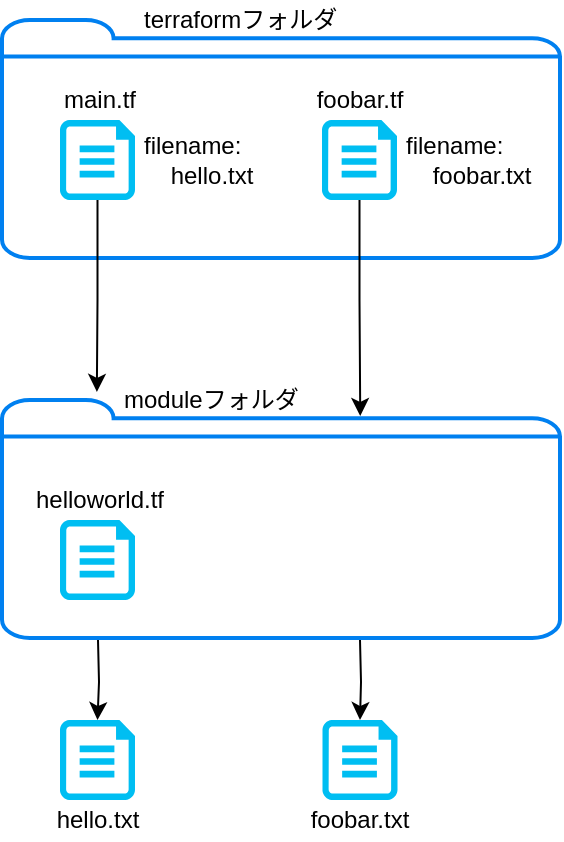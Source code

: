 <mxfile version="15.8.7" type="device"><diagram id="3D4tP5kEKPX2tuFjGtYT" name="ページ1"><mxGraphModel dx="940" dy="825" grid="1" gridSize="10" guides="1" tooltips="1" connect="1" arrows="1" fold="1" page="1" pageScale="1" pageWidth="827" pageHeight="1169" math="0" shadow="0"><root><mxCell id="0"/><mxCell id="1" parent="0"/><mxCell id="79kxr_UNm4FS_xI4omEG-7" value="" style="html=1;verticalLabelPosition=bottom;align=center;labelBackgroundColor=#ffffff;verticalAlign=top;strokeWidth=2;strokeColor=#0080F0;shadow=0;dashed=0;shape=mxgraph.ios7.icons.folder;" parent="1" vertex="1"><mxGeometry x="1" y="10" width="279" height="119" as="geometry"/></mxCell><mxCell id="79kxr_UNm4FS_xI4omEG-13" style="edgeStyle=orthogonalEdgeStyle;rounded=0;orthogonalLoop=1;jettySize=auto;html=1;entryX=0.17;entryY=-0.034;entryDx=0;entryDy=0;entryPerimeter=0;" parent="1" source="79kxr_UNm4FS_xI4omEG-6" target="79kxr_UNm4FS_xI4omEG-10" edge="1"><mxGeometry relative="1" as="geometry"/></mxCell><mxCell id="79kxr_UNm4FS_xI4omEG-6" value="" style="verticalLabelPosition=bottom;html=1;verticalAlign=top;align=center;strokeColor=none;fillColor=#00BEF2;shape=mxgraph.azure.cloud_services_configuration_file;pointerEvents=1;" parent="1" vertex="1"><mxGeometry x="30" y="60" width="37.5" height="40" as="geometry"/></mxCell><mxCell id="79kxr_UNm4FS_xI4omEG-5" value="terraformフォルダ" style="text;html=1;strokeColor=none;fillColor=none;align=left;verticalAlign=middle;whiteSpace=wrap;rounded=0;" parent="1" vertex="1"><mxGeometry x="70" width="100" height="20" as="geometry"/></mxCell><mxCell id="79kxr_UNm4FS_xI4omEG-8" value="main.tf" style="text;html=1;strokeColor=none;fillColor=none;align=center;verticalAlign=middle;whiteSpace=wrap;rounded=0;" parent="1" vertex="1"><mxGeometry x="30" y="40" width="40" height="20" as="geometry"/></mxCell><mxCell id="_F6FU6LAhzpI3kuZyQyv-1" style="edgeStyle=orthogonalEdgeStyle;rounded=0;orthogonalLoop=1;jettySize=auto;html=1;entryX=0.5;entryY=0;entryDx=0;entryDy=0;entryPerimeter=0;" edge="1" parent="1" target="79kxr_UNm4FS_xI4omEG-26"><mxGeometry relative="1" as="geometry"><mxPoint x="180" y="320" as="sourcePoint"/></mxGeometry></mxCell><mxCell id="79kxr_UNm4FS_xI4omEG-10" value="" style="html=1;verticalLabelPosition=bottom;align=center;labelBackgroundColor=#ffffff;verticalAlign=top;strokeWidth=2;strokeColor=#0080F0;shadow=0;dashed=0;shape=mxgraph.ios7.icons.folder;" parent="1" vertex="1"><mxGeometry x="1" y="200" width="279" height="119" as="geometry"/></mxCell><mxCell id="79kxr_UNm4FS_xI4omEG-11" value="" style="verticalLabelPosition=bottom;html=1;verticalAlign=top;align=center;strokeColor=none;fillColor=#00BEF2;shape=mxgraph.azure.cloud_services_configuration_file;pointerEvents=1;" parent="1" vertex="1"><mxGeometry x="30" y="260" width="37.5" height="40" as="geometry"/></mxCell><mxCell id="79kxr_UNm4FS_xI4omEG-12" value="helloworld.tf" style="text;html=1;strokeColor=none;fillColor=none;align=center;verticalAlign=middle;whiteSpace=wrap;rounded=0;" parent="1" vertex="1"><mxGeometry x="10" y="240" width="80" height="20" as="geometry"/></mxCell><mxCell id="79kxr_UNm4FS_xI4omEG-14" value="moduleフォルダ" style="text;html=1;strokeColor=none;fillColor=none;align=left;verticalAlign=middle;whiteSpace=wrap;rounded=0;" parent="1" vertex="1"><mxGeometry x="59.5" y="190" width="121" height="20" as="geometry"/></mxCell><mxCell id="79kxr_UNm4FS_xI4omEG-17" value="" style="verticalLabelPosition=bottom;html=1;verticalAlign=top;align=center;strokeColor=none;fillColor=#00BEF2;shape=mxgraph.azure.cloud_services_configuration_file;pointerEvents=1;" parent="1" vertex="1"><mxGeometry x="30" y="360" width="37.5" height="40" as="geometry"/></mxCell><mxCell id="79kxr_UNm4FS_xI4omEG-18" style="edgeStyle=orthogonalEdgeStyle;rounded=0;orthogonalLoop=1;jettySize=auto;html=1;entryX=0.5;entryY=0;entryDx=0;entryDy=0;entryPerimeter=0;" parent="1" target="79kxr_UNm4FS_xI4omEG-17" edge="1"><mxGeometry relative="1" as="geometry"><mxPoint x="49" y="320" as="sourcePoint"/><mxPoint x="58.064" y="219.996" as="targetPoint"/></mxGeometry></mxCell><mxCell id="79kxr_UNm4FS_xI4omEG-19" value="hello.txt" style="text;html=1;strokeColor=none;fillColor=none;align=center;verticalAlign=middle;whiteSpace=wrap;rounded=0;" parent="1" vertex="1"><mxGeometry x="8.75" y="400" width="80" height="20" as="geometry"/></mxCell><mxCell id="79kxr_UNm4FS_xI4omEG-20" value="filename:&lt;br&gt;&amp;nbsp; &amp;nbsp; hello.txt" style="text;html=1;strokeColor=none;fillColor=none;align=left;verticalAlign=middle;whiteSpace=wrap;rounded=0;" parent="1" vertex="1"><mxGeometry x="70" y="65" width="80" height="30" as="geometry"/></mxCell><mxCell id="79kxr_UNm4FS_xI4omEG-25" style="edgeStyle=orthogonalEdgeStyle;rounded=0;orthogonalLoop=1;jettySize=auto;html=1;entryX=0.642;entryY=0.067;entryDx=0;entryDy=0;entryPerimeter=0;" parent="1" source="79kxr_UNm4FS_xI4omEG-21" target="79kxr_UNm4FS_xI4omEG-10" edge="1"><mxGeometry relative="1" as="geometry"/></mxCell><mxCell id="79kxr_UNm4FS_xI4omEG-21" value="" style="verticalLabelPosition=bottom;html=1;verticalAlign=top;align=center;strokeColor=none;fillColor=#00BEF2;shape=mxgraph.azure.cloud_services_configuration_file;pointerEvents=1;" parent="1" vertex="1"><mxGeometry x="161" y="60" width="37.5" height="40" as="geometry"/></mxCell><mxCell id="79kxr_UNm4FS_xI4omEG-22" value="foobar.tf" style="text;html=1;strokeColor=none;fillColor=none;align=center;verticalAlign=middle;whiteSpace=wrap;rounded=0;" parent="1" vertex="1"><mxGeometry x="150" y="40" width="60" height="20" as="geometry"/></mxCell><mxCell id="79kxr_UNm4FS_xI4omEG-24" value="filename:&lt;br&gt;&amp;nbsp; &amp;nbsp; foobar.txt" style="text;html=1;strokeColor=none;fillColor=none;align=left;verticalAlign=middle;whiteSpace=wrap;rounded=0;" parent="1" vertex="1"><mxGeometry x="201" y="65" width="80" height="30" as="geometry"/></mxCell><mxCell id="79kxr_UNm4FS_xI4omEG-26" value="" style="verticalLabelPosition=bottom;html=1;verticalAlign=top;align=center;strokeColor=none;fillColor=#00BEF2;shape=mxgraph.azure.cloud_services_configuration_file;pointerEvents=1;" parent="1" vertex="1"><mxGeometry x="161.25" y="360" width="37.5" height="40" as="geometry"/></mxCell><mxCell id="79kxr_UNm4FS_xI4omEG-27" value="foobar.txt" style="text;html=1;strokeColor=none;fillColor=none;align=center;verticalAlign=middle;whiteSpace=wrap;rounded=0;" parent="1" vertex="1"><mxGeometry x="140" y="400" width="80" height="20" as="geometry"/></mxCell></root></mxGraphModel></diagram></mxfile>